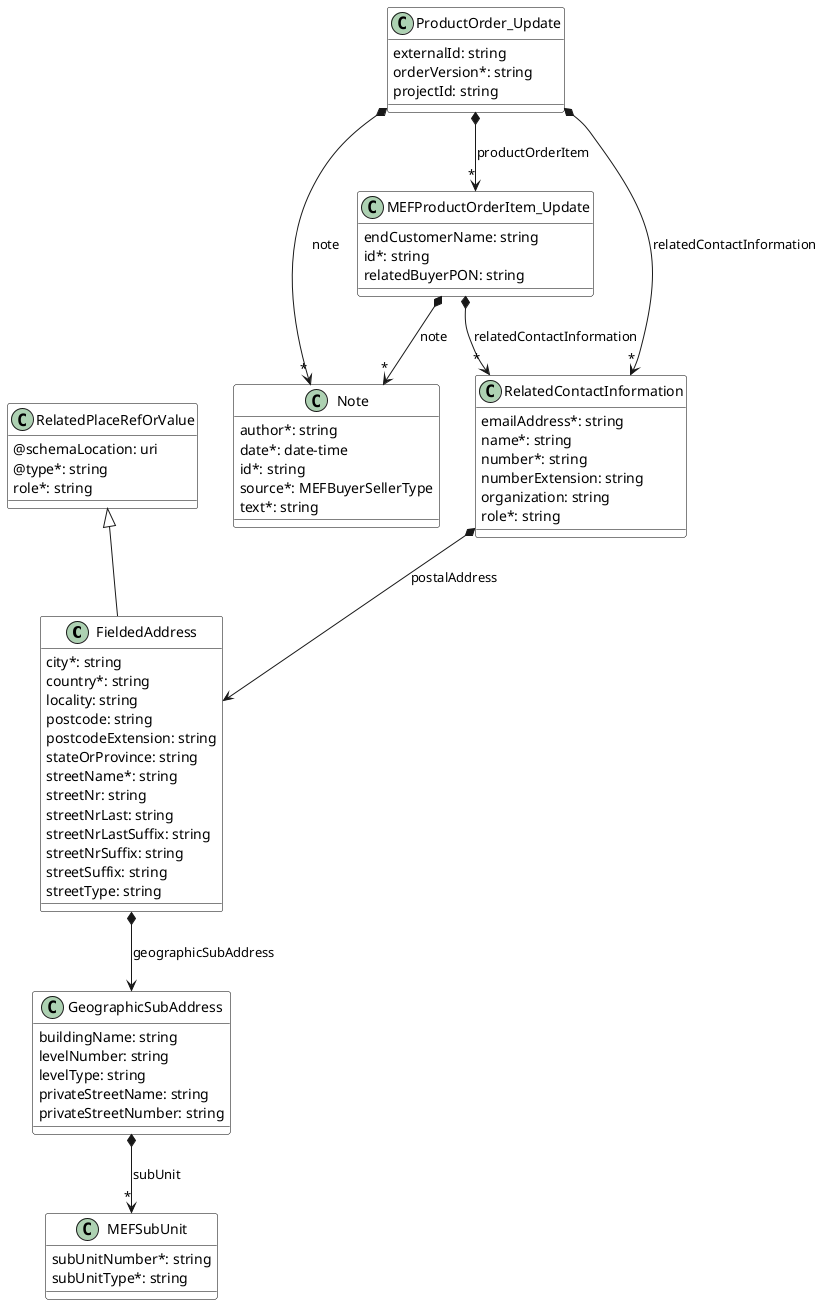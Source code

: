 @startuml
skinparam {
    ClassBackgroundColor White
    ClassBorderColor Black
}


class FieldedAddress {

    city*: string
    country*: string
    locality: string
    postcode: string
    postcodeExtension: string
    stateOrProvince: string
    streetName*: string
    streetNr: string
    streetNrLast: string
    streetNrLastSuffix: string
    streetNrSuffix: string
    streetSuffix: string
    streetType: string
}
RelatedPlaceRefOrValue <|-- FieldedAddress

FieldedAddress *--> GeographicSubAddress : geographicSubAddress

class RelatedPlaceRefOrValue {

    @schemaLocation: uri
    @type*: string
    role*: string
}



class GeographicSubAddress {

    buildingName: string
    levelNumber: string
    levelType: string
    privateStreetName: string
    privateStreetNumber: string
}

GeographicSubAddress *-->"*" MEFSubUnit : subUnit


class Note {

    author*: string
    date*: date-time
    id*: string
    source*: MEFBuyerSellerType
    text*: string
}



class MEFProductOrderItem_Update {

    endCustomerName: string
    id*: string
    relatedBuyerPON: string
}

MEFProductOrderItem_Update *-->"*" Note : note
MEFProductOrderItem_Update *-->"*" RelatedContactInformation : relatedContactInformation




class MEFSubUnit {

    subUnitNumber*: string
    subUnitType*: string
}


class ProductOrder_Update {

    externalId: string
    orderVersion*: string
    projectId: string
}

ProductOrder_Update *-->"*" Note : note
ProductOrder_Update *-->"*" MEFProductOrderItem_Update : productOrderItem
ProductOrder_Update *-->"*" RelatedContactInformation : relatedContactInformation




class RelatedContactInformation {

    emailAddress*: string
    name*: string
    number*: string
    numberExtension: string
    organization: string
    role*: string
}

RelatedContactInformation *--> FieldedAddress : postalAddress


@enduml
